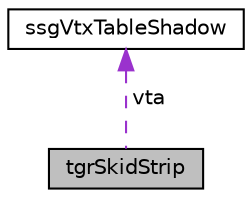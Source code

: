 digraph "tgrSkidStrip"
{
  edge [fontname="Helvetica",fontsize="10",labelfontname="Helvetica",labelfontsize="10"];
  node [fontname="Helvetica",fontsize="10",shape=record];
  Node1 [label="tgrSkidStrip",height=0.2,width=0.4,color="black", fillcolor="grey75", style="filled", fontcolor="black"];
  Node2 -> Node1 [dir="back",color="darkorchid3",fontsize="10",style="dashed",label=" vta" ,fontname="Helvetica"];
  Node2 [label="ssgVtxTableShadow",height=0.2,width=0.4,color="black", fillcolor="white", style="filled",URL="$classssg_vtx_table_shadow.html"];
}
